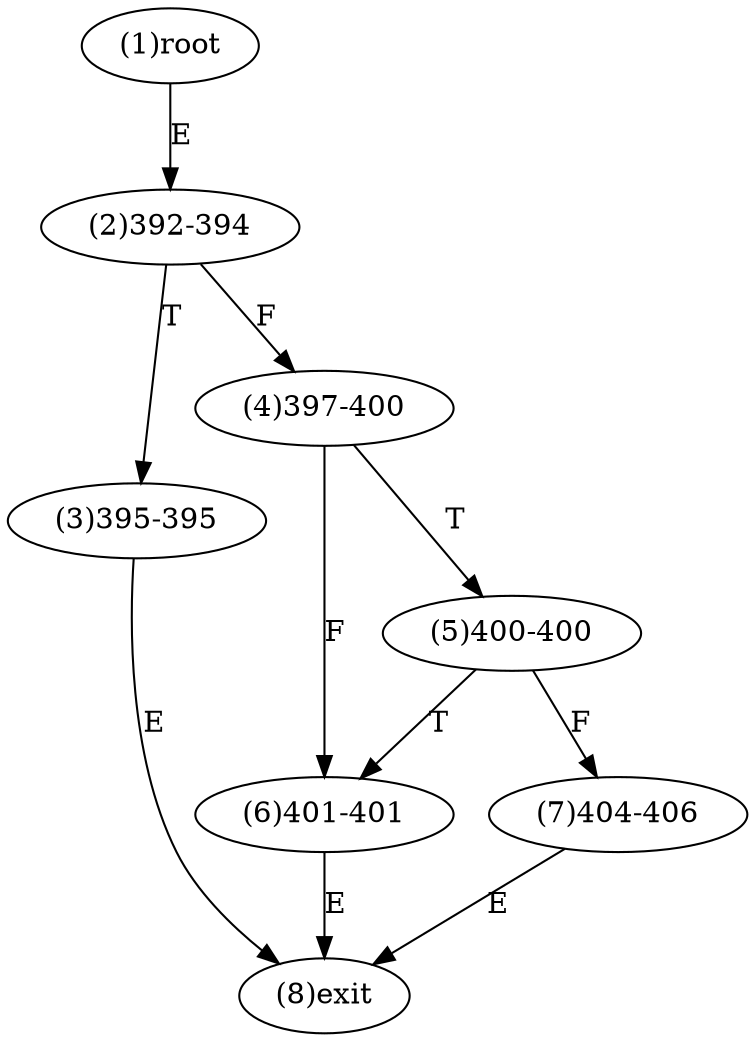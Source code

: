 digraph "" { 
1[ label="(1)root"];
2[ label="(2)392-394"];
3[ label="(3)395-395"];
4[ label="(4)397-400"];
5[ label="(5)400-400"];
6[ label="(6)401-401"];
7[ label="(7)404-406"];
8[ label="(8)exit"];
1->2[ label="E"];
2->4[ label="F"];
2->3[ label="T"];
3->8[ label="E"];
4->6[ label="F"];
4->5[ label="T"];
5->7[ label="F"];
5->6[ label="T"];
6->8[ label="E"];
7->8[ label="E"];
}